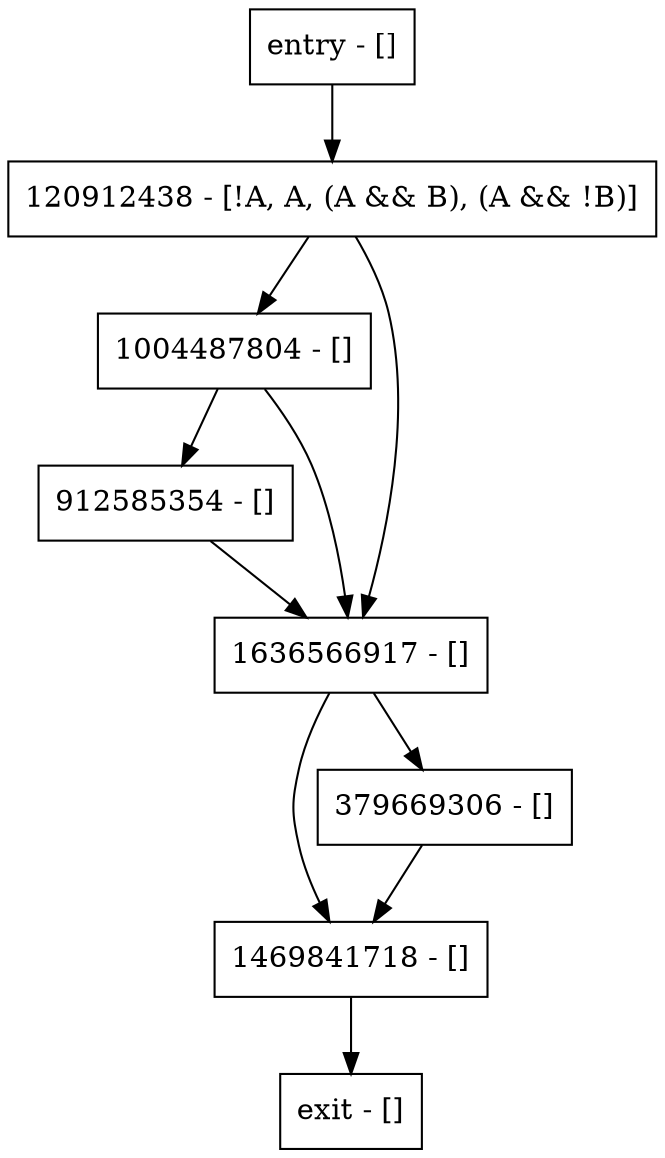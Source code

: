 digraph main {
node [shape=record];
entry [label="entry - []"];
exit [label="exit - []"];
120912438 [label="120912438 - [!A, A, (A && B), (A && !B)]"];
1469841718 [label="1469841718 - []"];
1004487804 [label="1004487804 - []"];
912585354 [label="912585354 - []"];
379669306 [label="379669306 - []"];
1636566917 [label="1636566917 - []"];
entry;
exit;
entry -> 120912438;
120912438 -> 1004487804;
120912438 -> 1636566917;
1469841718 -> exit;
1004487804 -> 912585354;
1004487804 -> 1636566917;
912585354 -> 1636566917;
379669306 -> 1469841718;
1636566917 -> 1469841718;
1636566917 -> 379669306;
}
